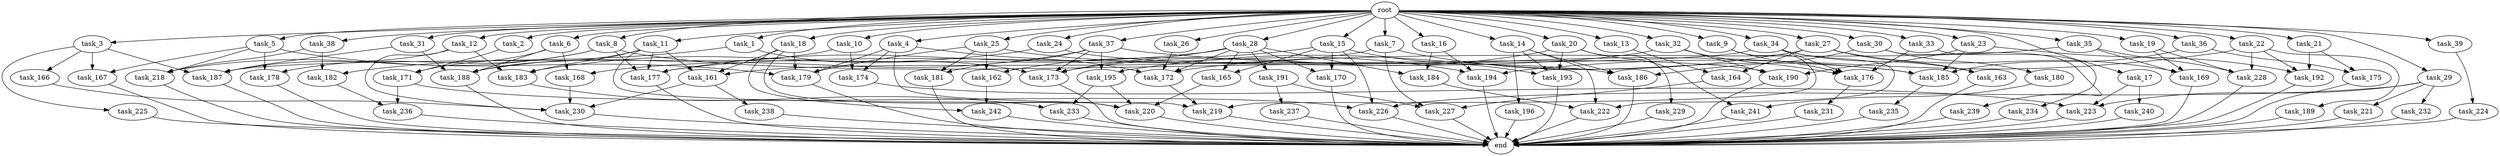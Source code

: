 digraph G {
  root [size="0.000000"];
  task_1 [size="1.024000"];
  task_2 [size="1.024000"];
  task_3 [size="1.024000"];
  task_4 [size="1.024000"];
  task_5 [size="1.024000"];
  task_6 [size="1.024000"];
  task_7 [size="1.024000"];
  task_8 [size="1.024000"];
  task_9 [size="1.024000"];
  task_10 [size="1.024000"];
  task_11 [size="1.024000"];
  task_12 [size="1.024000"];
  task_13 [size="1.024000"];
  task_14 [size="1.024000"];
  task_15 [size="1.024000"];
  task_16 [size="1.024000"];
  task_17 [size="1.024000"];
  task_18 [size="1.024000"];
  task_19 [size="1.024000"];
  task_20 [size="1.024000"];
  task_21 [size="1.024000"];
  task_22 [size="1.024000"];
  task_23 [size="1.024000"];
  task_24 [size="1.024000"];
  task_25 [size="1.024000"];
  task_26 [size="1.024000"];
  task_27 [size="1.024000"];
  task_28 [size="1.024000"];
  task_29 [size="1.024000"];
  task_30 [size="1.024000"];
  task_31 [size="1.024000"];
  task_32 [size="1.024000"];
  task_33 [size="1.024000"];
  task_34 [size="1.024000"];
  task_35 [size="1.024000"];
  task_36 [size="1.024000"];
  task_37 [size="1.024000"];
  task_38 [size="1.024000"];
  task_39 [size="1.024000"];
  task_161 [size="377957122.048000"];
  task_162 [size="111669149.696000"];
  task_163 [size="1408749273.088000"];
  task_164 [size="1408749273.088000"];
  task_165 [size="627065225.216000"];
  task_166 [size="695784701.952000"];
  task_167 [size="1391569403.904000"];
  task_168 [size="1245540515.840000"];
  task_169 [size="1795296329.728000"];
  task_170 [size="627065225.216000"];
  task_171 [size="627065225.216000"];
  task_172 [size="970662608.896000"];
  task_173 [size="1932735283.200000"];
  task_174 [size="1168231104.512000"];
  task_175 [size="893353197.568000"];
  task_176 [size="1932735283.200000"];
  task_177 [size="1975684956.160000"];
  task_178 [size="1391569403.904000"];
  task_179 [size="1348619730.944000"];
  task_180 [size="695784701.952000"];
  task_181 [size="730144440.320000"];
  task_182 [size="996432412.672000"];
  task_183 [size="721554505.728000"];
  task_184 [size="1245540515.840000"];
  task_185 [size="1726576852.992000"];
  task_186 [size="1425929142.272000"];
  task_187 [size="1417339207.680000"];
  task_188 [size="1477468749.824000"];
  task_189 [size="137438953.472000"];
  task_190 [size="1382979469.312000"];
  task_191 [size="549755813.888000"];
  task_192 [size="309237645.312000"];
  task_193 [size="661424963.584000"];
  task_194 [size="867583393.792000"];
  task_195 [size="1554778161.152000"];
  task_196 [size="34359738.368000"];
  task_218 [size="2250562863.104000"];
  task_219 [size="618475290.624000"];
  task_220 [size="2173253451.776000"];
  task_221 [size="214748364.800000"];
  task_222 [size="798863917.056000"];
  task_223 [size="1288490188.800000"];
  task_224 [size="695784701.952000"];
  task_225 [size="695784701.952000"];
  task_226 [size="369367187.456000"];
  task_227 [size="1005022347.264000"];
  task_228 [size="1073741824.000000"];
  task_229 [size="549755813.888000"];
  task_230 [size="1425929142.272000"];
  task_231 [size="549755813.888000"];
  task_232 [size="214748364.800000"];
  task_233 [size="773094113.280000"];
  task_234 [size="137438953.472000"];
  task_235 [size="214748364.800000"];
  task_236 [size="498216206.336000"];
  task_237 [size="420906795.008000"];
  task_238 [size="214748364.800000"];
  task_239 [size="695784701.952000"];
  task_240 [size="214748364.800000"];
  task_241 [size="858993459.200000"];
  task_242 [size="523986010.112000"];
  end [size="0.000000"];

  root -> task_1 [size="1.000000"];
  root -> task_2 [size="1.000000"];
  root -> task_3 [size="1.000000"];
  root -> task_4 [size="1.000000"];
  root -> task_5 [size="1.000000"];
  root -> task_6 [size="1.000000"];
  root -> task_7 [size="1.000000"];
  root -> task_8 [size="1.000000"];
  root -> task_9 [size="1.000000"];
  root -> task_10 [size="1.000000"];
  root -> task_11 [size="1.000000"];
  root -> task_12 [size="1.000000"];
  root -> task_13 [size="1.000000"];
  root -> task_14 [size="1.000000"];
  root -> task_15 [size="1.000000"];
  root -> task_16 [size="1.000000"];
  root -> task_17 [size="1.000000"];
  root -> task_18 [size="1.000000"];
  root -> task_19 [size="1.000000"];
  root -> task_20 [size="1.000000"];
  root -> task_21 [size="1.000000"];
  root -> task_22 [size="1.000000"];
  root -> task_23 [size="1.000000"];
  root -> task_24 [size="1.000000"];
  root -> task_25 [size="1.000000"];
  root -> task_26 [size="1.000000"];
  root -> task_27 [size="1.000000"];
  root -> task_28 [size="1.000000"];
  root -> task_29 [size="1.000000"];
  root -> task_30 [size="1.000000"];
  root -> task_31 [size="1.000000"];
  root -> task_32 [size="1.000000"];
  root -> task_33 [size="1.000000"];
  root -> task_34 [size="1.000000"];
  root -> task_35 [size="1.000000"];
  root -> task_36 [size="1.000000"];
  root -> task_37 [size="1.000000"];
  root -> task_38 [size="1.000000"];
  root -> task_39 [size="1.000000"];
  task_1 -> task_173 [size="134217728.000000"];
  task_1 -> task_182 [size="134217728.000000"];
  task_2 -> task_171 [size="75497472.000000"];
  task_3 -> task_166 [size="679477248.000000"];
  task_3 -> task_167 [size="679477248.000000"];
  task_3 -> task_187 [size="679477248.000000"];
  task_3 -> task_225 [size="679477248.000000"];
  task_4 -> task_172 [size="301989888.000000"];
  task_4 -> task_174 [size="301989888.000000"];
  task_4 -> task_179 [size="301989888.000000"];
  task_4 -> task_220 [size="301989888.000000"];
  task_5 -> task_167 [size="679477248.000000"];
  task_5 -> task_178 [size="679477248.000000"];
  task_5 -> task_179 [size="679477248.000000"];
  task_5 -> task_218 [size="679477248.000000"];
  task_6 -> task_168 [size="536870912.000000"];
  task_6 -> task_171 [size="536870912.000000"];
  task_6 -> task_188 [size="536870912.000000"];
  task_7 -> task_161 [size="33554432.000000"];
  task_7 -> task_185 [size="33554432.000000"];
  task_7 -> task_227 [size="33554432.000000"];
  task_8 -> task_177 [size="679477248.000000"];
  task_8 -> task_178 [size="679477248.000000"];
  task_8 -> task_186 [size="679477248.000000"];
  task_8 -> task_218 [size="679477248.000000"];
  task_9 -> task_176 [size="536870912.000000"];
  task_9 -> task_219 [size="536870912.000000"];
  task_10 -> task_174 [size="838860800.000000"];
  task_10 -> task_188 [size="838860800.000000"];
  task_11 -> task_161 [size="33554432.000000"];
  task_11 -> task_177 [size="33554432.000000"];
  task_11 -> task_183 [size="33554432.000000"];
  task_11 -> task_188 [size="33554432.000000"];
  task_11 -> task_219 [size="33554432.000000"];
  task_12 -> task_183 [size="134217728.000000"];
  task_12 -> task_187 [size="134217728.000000"];
  task_12 -> task_230 [size="134217728.000000"];
  task_13 -> task_164 [size="536870912.000000"];
  task_14 -> task_186 [size="33554432.000000"];
  task_14 -> task_193 [size="33554432.000000"];
  task_14 -> task_196 [size="33554432.000000"];
  task_14 -> task_222 [size="33554432.000000"];
  task_15 -> task_162 [size="75497472.000000"];
  task_15 -> task_165 [size="75497472.000000"];
  task_15 -> task_170 [size="75497472.000000"];
  task_15 -> task_193 [size="75497472.000000"];
  task_15 -> task_226 [size="75497472.000000"];
  task_16 -> task_184 [size="679477248.000000"];
  task_16 -> task_194 [size="679477248.000000"];
  task_17 -> task_223 [size="209715200.000000"];
  task_17 -> task_240 [size="209715200.000000"];
  task_18 -> task_161 [size="301989888.000000"];
  task_18 -> task_179 [size="301989888.000000"];
  task_18 -> task_220 [size="301989888.000000"];
  task_18 -> task_242 [size="301989888.000000"];
  task_19 -> task_169 [size="838860800.000000"];
  task_19 -> task_228 [size="838860800.000000"];
  task_20 -> task_173 [size="536870912.000000"];
  task_20 -> task_193 [size="536870912.000000"];
  task_20 -> task_229 [size="536870912.000000"];
  task_20 -> task_241 [size="536870912.000000"];
  task_21 -> task_175 [size="33554432.000000"];
  task_21 -> task_192 [size="33554432.000000"];
  task_22 -> task_189 [size="134217728.000000"];
  task_22 -> task_192 [size="134217728.000000"];
  task_22 -> task_194 [size="134217728.000000"];
  task_22 -> task_228 [size="134217728.000000"];
  task_23 -> task_185 [size="134217728.000000"];
  task_23 -> task_190 [size="134217728.000000"];
  task_23 -> task_192 [size="134217728.000000"];
  task_24 -> task_183 [size="536870912.000000"];
  task_24 -> task_190 [size="536870912.000000"];
  task_25 -> task_162 [size="33554432.000000"];
  task_25 -> task_179 [size="33554432.000000"];
  task_25 -> task_181 [size="33554432.000000"];
  task_25 -> task_194 [size="33554432.000000"];
  task_26 -> task_172 [size="33554432.000000"];
  task_27 -> task_163 [size="838860800.000000"];
  task_27 -> task_164 [size="838860800.000000"];
  task_27 -> task_169 [size="838860800.000000"];
  task_27 -> task_195 [size="838860800.000000"];
  task_28 -> task_165 [size="536870912.000000"];
  task_28 -> task_170 [size="536870912.000000"];
  task_28 -> task_172 [size="536870912.000000"];
  task_28 -> task_173 [size="536870912.000000"];
  task_28 -> task_177 [size="536870912.000000"];
  task_28 -> task_184 [size="536870912.000000"];
  task_28 -> task_191 [size="536870912.000000"];
  task_29 -> task_221 [size="209715200.000000"];
  task_29 -> task_223 [size="209715200.000000"];
  task_29 -> task_226 [size="209715200.000000"];
  task_29 -> task_232 [size="209715200.000000"];
  task_30 -> task_180 [size="679477248.000000"];
  task_30 -> task_186 [size="679477248.000000"];
  task_30 -> task_239 [size="679477248.000000"];
  task_31 -> task_187 [size="33554432.000000"];
  task_31 -> task_188 [size="33554432.000000"];
  task_32 -> task_176 [size="679477248.000000"];
  task_32 -> task_177 [size="679477248.000000"];
  task_32 -> task_190 [size="679477248.000000"];
  task_33 -> task_176 [size="134217728.000000"];
  task_33 -> task_234 [size="134217728.000000"];
  task_34 -> task_163 [size="536870912.000000"];
  task_34 -> task_176 [size="536870912.000000"];
  task_34 -> task_187 [size="536870912.000000"];
  task_34 -> task_222 [size="536870912.000000"];
  task_35 -> task_169 [size="75497472.000000"];
  task_35 -> task_172 [size="75497472.000000"];
  task_35 -> task_228 [size="75497472.000000"];
  task_36 -> task_175 [size="838860800.000000"];
  task_36 -> task_185 [size="838860800.000000"];
  task_37 -> task_168 [size="679477248.000000"];
  task_37 -> task_173 [size="679477248.000000"];
  task_37 -> task_181 [size="679477248.000000"];
  task_37 -> task_185 [size="679477248.000000"];
  task_37 -> task_195 [size="679477248.000000"];
  task_38 -> task_182 [size="838860800.000000"];
  task_38 -> task_218 [size="838860800.000000"];
  task_39 -> task_224 [size="679477248.000000"];
  task_161 -> task_230 [size="209715200.000000"];
  task_161 -> task_238 [size="209715200.000000"];
  task_162 -> task_242 [size="209715200.000000"];
  task_163 -> end [size="1.000000"];
  task_164 -> task_227 [size="536870912.000000"];
  task_165 -> task_220 [size="838860800.000000"];
  task_166 -> task_230 [size="209715200.000000"];
  task_167 -> end [size="1.000000"];
  task_168 -> task_230 [size="838860800.000000"];
  task_169 -> end [size="1.000000"];
  task_170 -> end [size="1.000000"];
  task_171 -> task_226 [size="75497472.000000"];
  task_171 -> task_236 [size="75497472.000000"];
  task_172 -> task_219 [size="33554432.000000"];
  task_173 -> end [size="1.000000"];
  task_174 -> task_223 [size="838860800.000000"];
  task_175 -> end [size="1.000000"];
  task_176 -> task_231 [size="536870912.000000"];
  task_177 -> end [size="1.000000"];
  task_178 -> end [size="1.000000"];
  task_179 -> end [size="1.000000"];
  task_180 -> task_241 [size="301989888.000000"];
  task_181 -> end [size="1.000000"];
  task_182 -> task_236 [size="411041792.000000"];
  task_183 -> task_233 [size="75497472.000000"];
  task_184 -> task_222 [size="209715200.000000"];
  task_185 -> task_235 [size="209715200.000000"];
  task_186 -> end [size="1.000000"];
  task_187 -> end [size="1.000000"];
  task_188 -> end [size="1.000000"];
  task_189 -> end [size="1.000000"];
  task_190 -> end [size="1.000000"];
  task_191 -> task_227 [size="411041792.000000"];
  task_191 -> task_237 [size="411041792.000000"];
  task_192 -> end [size="1.000000"];
  task_193 -> end [size="1.000000"];
  task_194 -> end [size="1.000000"];
  task_195 -> task_220 [size="679477248.000000"];
  task_195 -> task_233 [size="679477248.000000"];
  task_196 -> end [size="1.000000"];
  task_218 -> end [size="1.000000"];
  task_219 -> end [size="1.000000"];
  task_220 -> end [size="1.000000"];
  task_221 -> end [size="1.000000"];
  task_222 -> end [size="1.000000"];
  task_223 -> end [size="1.000000"];
  task_224 -> end [size="1.000000"];
  task_225 -> end [size="1.000000"];
  task_226 -> end [size="1.000000"];
  task_227 -> end [size="1.000000"];
  task_228 -> end [size="1.000000"];
  task_229 -> end [size="1.000000"];
  task_230 -> end [size="1.000000"];
  task_231 -> end [size="1.000000"];
  task_232 -> end [size="1.000000"];
  task_233 -> end [size="1.000000"];
  task_234 -> end [size="1.000000"];
  task_235 -> end [size="1.000000"];
  task_236 -> end [size="1.000000"];
  task_237 -> end [size="1.000000"];
  task_238 -> end [size="1.000000"];
  task_239 -> end [size="1.000000"];
  task_240 -> end [size="1.000000"];
  task_241 -> end [size="1.000000"];
  task_242 -> end [size="1.000000"];
}
